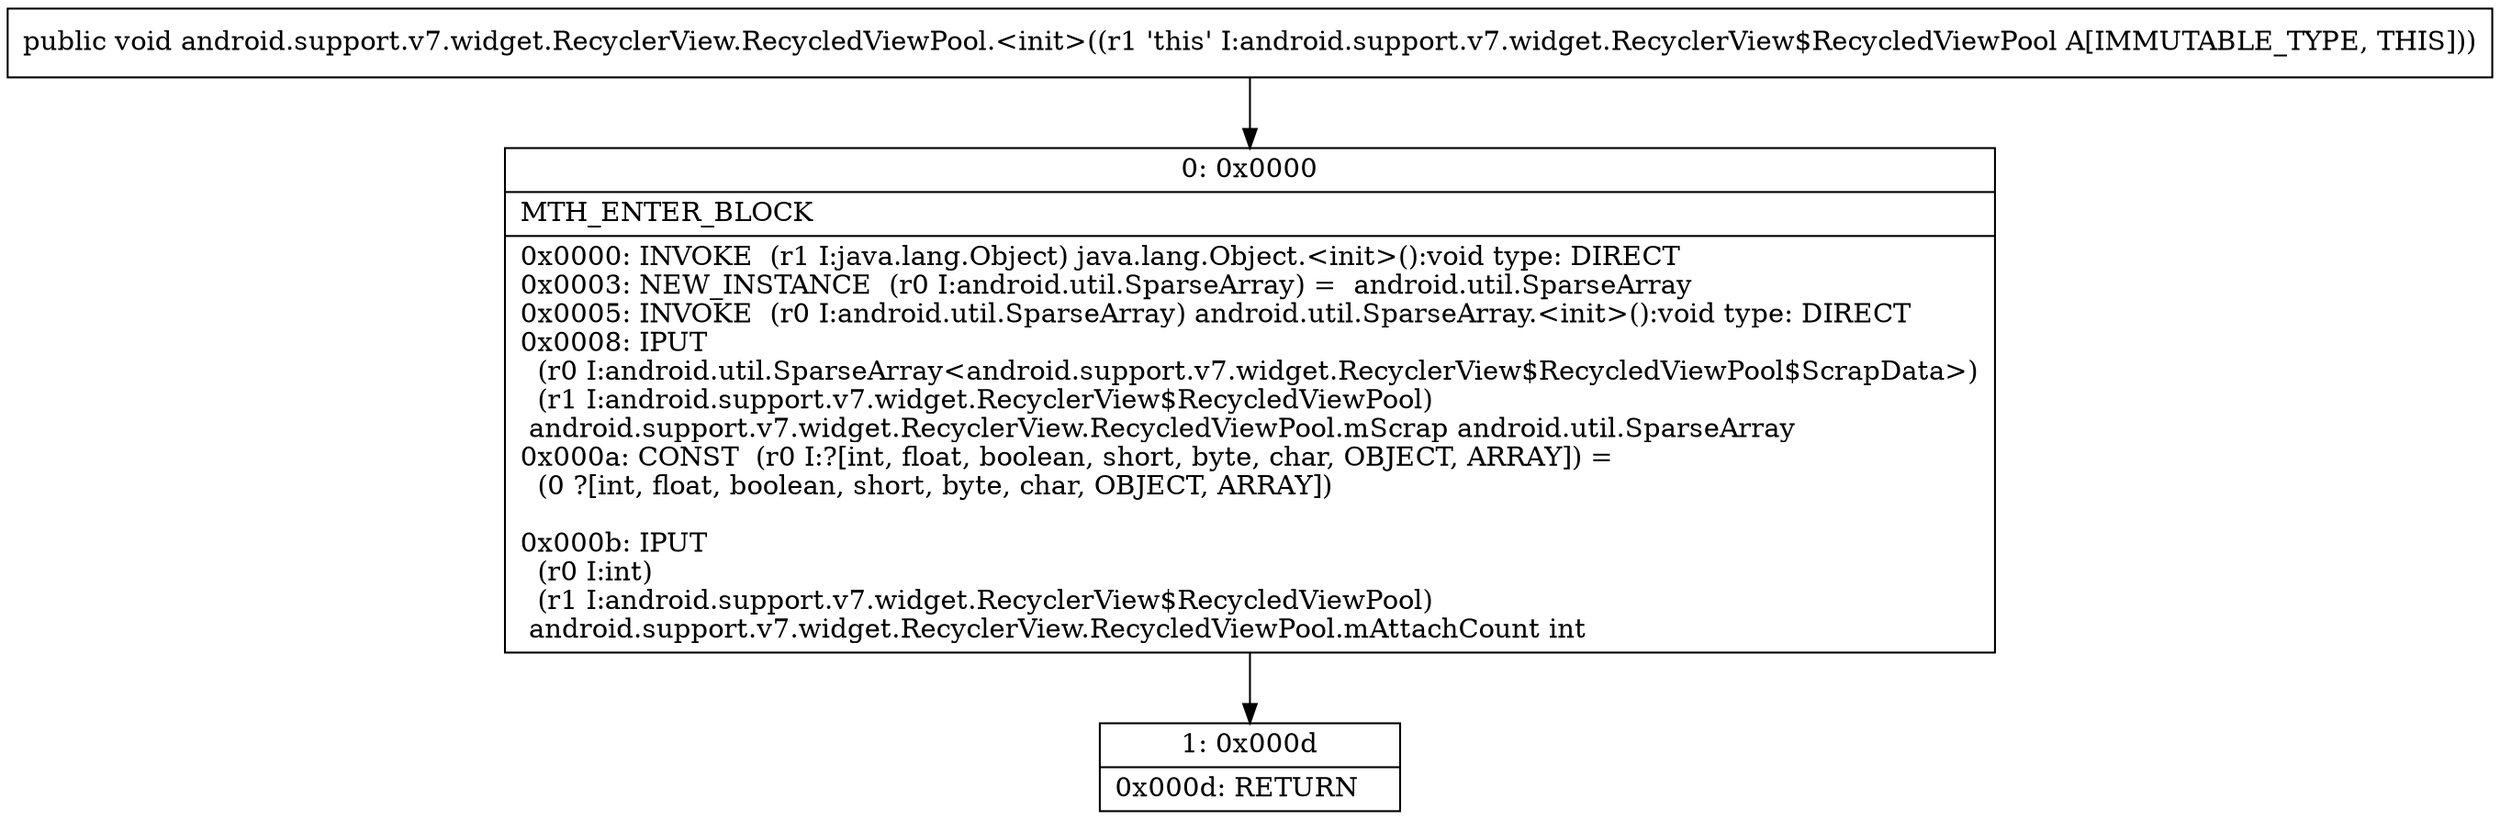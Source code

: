 digraph "CFG forandroid.support.v7.widget.RecyclerView.RecycledViewPool.\<init\>()V" {
Node_0 [shape=record,label="{0\:\ 0x0000|MTH_ENTER_BLOCK\l|0x0000: INVOKE  (r1 I:java.lang.Object) java.lang.Object.\<init\>():void type: DIRECT \l0x0003: NEW_INSTANCE  (r0 I:android.util.SparseArray) =  android.util.SparseArray \l0x0005: INVOKE  (r0 I:android.util.SparseArray) android.util.SparseArray.\<init\>():void type: DIRECT \l0x0008: IPUT  \l  (r0 I:android.util.SparseArray\<android.support.v7.widget.RecyclerView$RecycledViewPool$ScrapData\>)\l  (r1 I:android.support.v7.widget.RecyclerView$RecycledViewPool)\l android.support.v7.widget.RecyclerView.RecycledViewPool.mScrap android.util.SparseArray \l0x000a: CONST  (r0 I:?[int, float, boolean, short, byte, char, OBJECT, ARRAY]) = \l  (0 ?[int, float, boolean, short, byte, char, OBJECT, ARRAY])\l \l0x000b: IPUT  \l  (r0 I:int)\l  (r1 I:android.support.v7.widget.RecyclerView$RecycledViewPool)\l android.support.v7.widget.RecyclerView.RecycledViewPool.mAttachCount int \l}"];
Node_1 [shape=record,label="{1\:\ 0x000d|0x000d: RETURN   \l}"];
MethodNode[shape=record,label="{public void android.support.v7.widget.RecyclerView.RecycledViewPool.\<init\>((r1 'this' I:android.support.v7.widget.RecyclerView$RecycledViewPool A[IMMUTABLE_TYPE, THIS])) }"];
MethodNode -> Node_0;
Node_0 -> Node_1;
}

